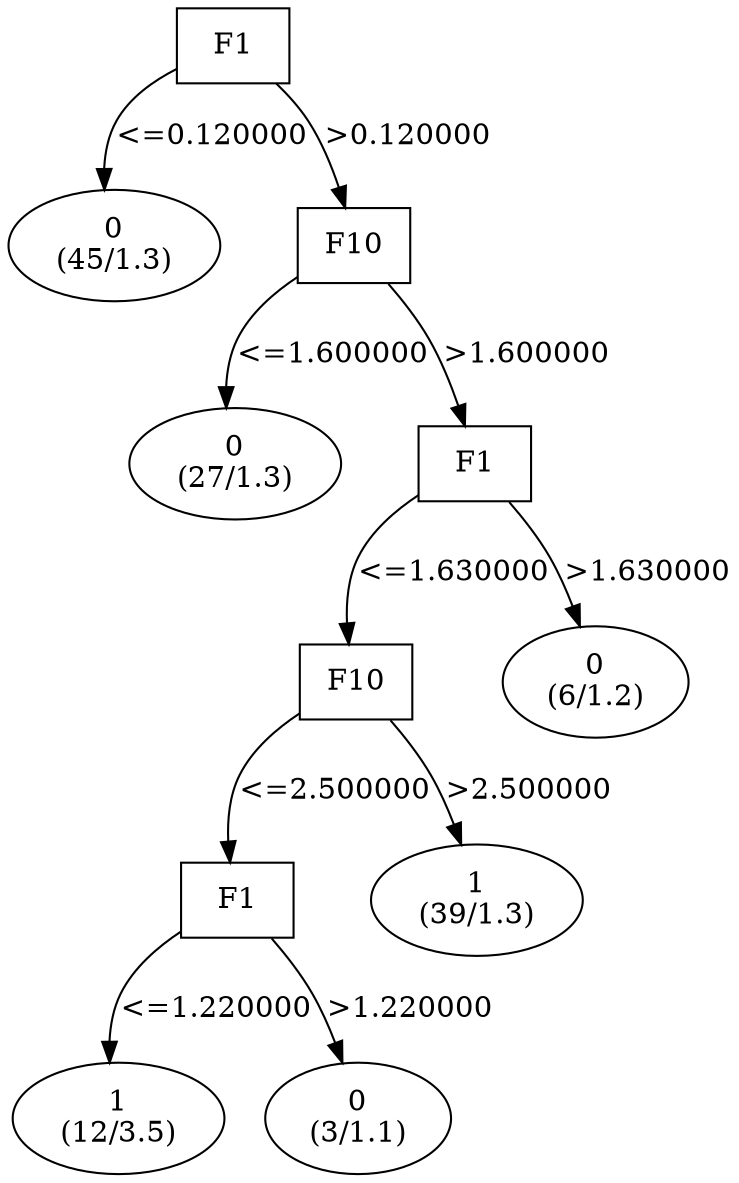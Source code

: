 digraph YaDT {
n0 [ shape=box, label="F1\n"]
n0 -> n1 [label="<=0.120000"]
n1 [ shape=ellipse, label="0\n(45/1.3)"]
n0 -> n2 [label=">0.120000"]
n2 [ shape=box, label="F10\n"]
n2 -> n3 [label="<=1.600000"]
n3 [ shape=ellipse, label="0\n(27/1.3)"]
n2 -> n4 [label=">1.600000"]
n4 [ shape=box, label="F1\n"]
n4 -> n5 [label="<=1.630000"]
n5 [ shape=box, label="F10\n"]
n5 -> n6 [label="<=2.500000"]
n6 [ shape=box, label="F1\n"]
n6 -> n7 [label="<=1.220000"]
n7 [ shape=ellipse, label="1\n(12/3.5)"]
n6 -> n8 [label=">1.220000"]
n8 [ shape=ellipse, label="0\n(3/1.1)"]
n5 -> n10 [label=">2.500000"]
n10 [ shape=ellipse, label="1\n(39/1.3)"]
n4 -> n12 [label=">1.630000"]
n12 [ shape=ellipse, label="0\n(6/1.2)"]
}
